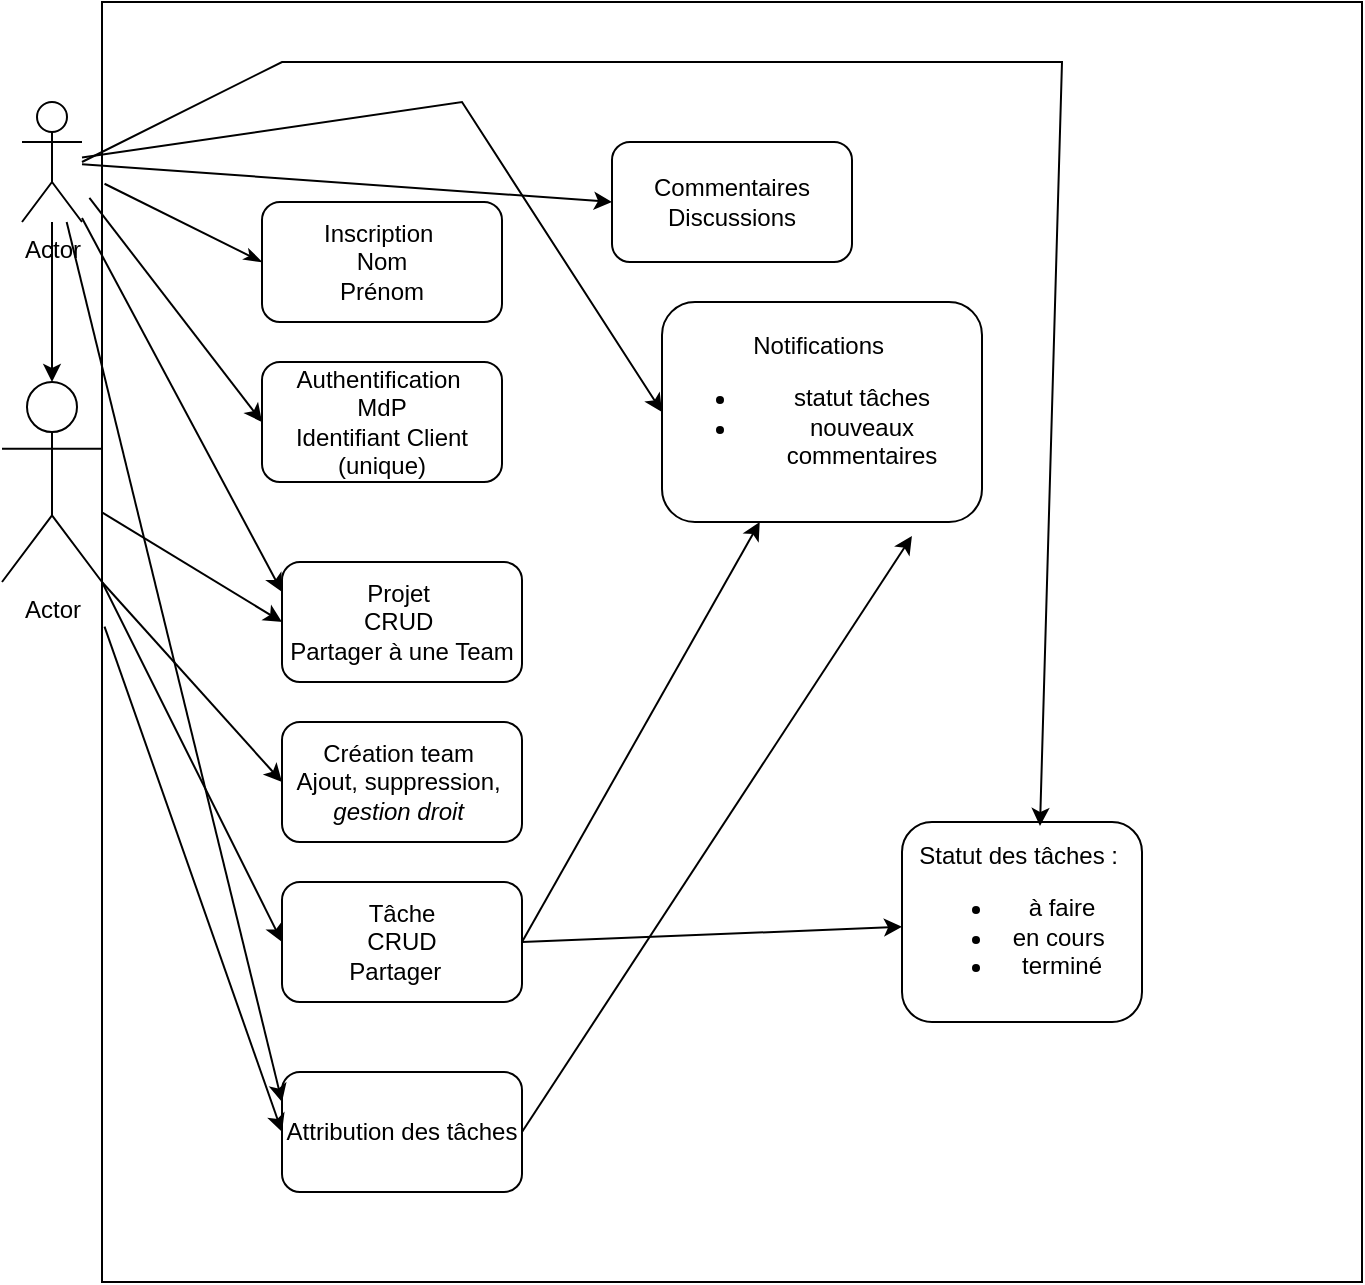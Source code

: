 <mxfile version="21.2.2" type="github">
  <diagram name="Page-1" id="HkfgW25hYIzb1QJyb2UH">
    <mxGraphModel dx="704" dy="743" grid="1" gridSize="10" guides="1" tooltips="1" connect="1" arrows="1" fold="1" page="1" pageScale="1" pageWidth="827" pageHeight="1169" math="0" shadow="0">
      <root>
        <mxCell id="0" />
        <mxCell id="1" parent="0" />
        <mxCell id="xc_uMtTPMTsYYExaTrjV-9" value="" style="rounded=0;whiteSpace=wrap;html=1;fillColor=none;" parent="1" vertex="1">
          <mxGeometry x="70" y="50" width="630" height="640" as="geometry" />
        </mxCell>
        <mxCell id="xc_uMtTPMTsYYExaTrjV-1" value="Inscription&amp;nbsp;&lt;br&gt;Nom&lt;br&gt;Prénom&lt;br&gt;" style="rounded=1;whiteSpace=wrap;html=1;" parent="1" vertex="1">
          <mxGeometry x="150" y="150" width="120" height="60" as="geometry" />
        </mxCell>
        <mxCell id="xc_uMtTPMTsYYExaTrjV-2" value="Authentification&amp;nbsp;&lt;br&gt;MdP&lt;br&gt;Identifiant Client (unique)" style="rounded=1;whiteSpace=wrap;html=1;" parent="1" vertex="1">
          <mxGeometry x="150" y="230" width="120" height="60" as="geometry" />
        </mxCell>
        <mxCell id="xc_uMtTPMTsYYExaTrjV-3" value="Projet&amp;nbsp;&lt;br&gt;CRUD&amp;nbsp;&lt;br&gt;Partager à une Team" style="rounded=1;whiteSpace=wrap;html=1;" parent="1" vertex="1">
          <mxGeometry x="160" y="330" width="120" height="60" as="geometry" />
        </mxCell>
        <mxCell id="xc_uMtTPMTsYYExaTrjV-4" value="Création team&amp;nbsp;&lt;br&gt;Ajout, suppression,&amp;nbsp;&lt;br&gt;&lt;i&gt;gestion droit&amp;nbsp;&lt;/i&gt;" style="rounded=1;whiteSpace=wrap;html=1;" parent="1" vertex="1">
          <mxGeometry x="160" y="410" width="120" height="60" as="geometry" />
        </mxCell>
        <mxCell id="xc_uMtTPMTsYYExaTrjV-6" value="Actor" style="shape=umlActor;verticalLabelPosition=bottom;verticalAlign=top;html=1;outlineConnect=0;" parent="1" vertex="1">
          <mxGeometry x="20" y="240" width="50" height="100" as="geometry" />
        </mxCell>
        <mxCell id="xc_uMtTPMTsYYExaTrjV-12" value="Tâche&lt;br&gt;CRUD&lt;br&gt;Partager&amp;nbsp;&amp;nbsp;" style="rounded=1;whiteSpace=wrap;html=1;" parent="1" vertex="1">
          <mxGeometry x="160" y="490" width="120" height="60" as="geometry" />
        </mxCell>
        <mxCell id="xc_uMtTPMTsYYExaTrjV-13" value="Attribution des tâches" style="rounded=1;whiteSpace=wrap;html=1;" parent="1" vertex="1">
          <mxGeometry x="160" y="585" width="120" height="60" as="geometry" />
        </mxCell>
        <mxCell id="xc_uMtTPMTsYYExaTrjV-14" value="Statut des tâches :&amp;nbsp;&lt;br&gt;&lt;ul&gt;&lt;li&gt;à faire&lt;/li&gt;&lt;li&gt;en cours&amp;nbsp;&lt;/li&gt;&lt;li&gt;terminé&lt;/li&gt;&lt;/ul&gt;" style="rounded=1;whiteSpace=wrap;html=1;" parent="1" vertex="1">
          <mxGeometry x="470" y="460" width="120" height="100" as="geometry" />
        </mxCell>
        <mxCell id="xc_uMtTPMTsYYExaTrjV-15" value="Commentaires&lt;br&gt;Discussions" style="rounded=1;whiteSpace=wrap;html=1;" parent="1" vertex="1">
          <mxGeometry x="325" y="120" width="120" height="60" as="geometry" />
        </mxCell>
        <mxCell id="xc_uMtTPMTsYYExaTrjV-16" value="Notifications&amp;nbsp;&lt;br&gt;&lt;ul&gt;&lt;li&gt;statut tâches&lt;/li&gt;&lt;li&gt;nouveaux commentaires&lt;/li&gt;&lt;/ul&gt;" style="rounded=1;whiteSpace=wrap;html=1;" parent="1" vertex="1">
          <mxGeometry x="350" y="200" width="160" height="110" as="geometry" />
        </mxCell>
        <mxCell id="xc_uMtTPMTsYYExaTrjV-17" value="Actor" style="shape=umlActor;verticalLabelPosition=bottom;verticalAlign=top;html=1;outlineConnect=0;" parent="1" vertex="1">
          <mxGeometry x="30" y="100" width="30" height="60" as="geometry" />
        </mxCell>
        <mxCell id="xc_uMtTPMTsYYExaTrjV-18" value="" style="endArrow=classic;html=1;rounded=0;entryX=0.5;entryY=0;entryDx=0;entryDy=0;entryPerimeter=0;" parent="1" source="xc_uMtTPMTsYYExaTrjV-17" target="xc_uMtTPMTsYYExaTrjV-6" edge="1">
          <mxGeometry width="50" height="50" relative="1" as="geometry">
            <mxPoint x="76" y="203" as="sourcePoint" />
            <mxPoint x="126" y="153" as="targetPoint" />
          </mxGeometry>
        </mxCell>
        <mxCell id="xc_uMtTPMTsYYExaTrjV-19" value="" style="endArrow=none;startArrow=classicThin;html=1;rounded=0;exitX=0;exitY=0.5;exitDx=0;exitDy=0;startFill=1;endFill=0;entryX=0.002;entryY=0.142;entryDx=0;entryDy=0;entryPerimeter=0;" parent="1" source="xc_uMtTPMTsYYExaTrjV-1" target="xc_uMtTPMTsYYExaTrjV-9" edge="1">
          <mxGeometry width="50" height="50" relative="1" as="geometry">
            <mxPoint x="340" y="410" as="sourcePoint" />
            <mxPoint x="390" y="360" as="targetPoint" />
            <Array as="points" />
          </mxGeometry>
        </mxCell>
        <mxCell id="xc_uMtTPMTsYYExaTrjV-20" value="" style="endArrow=classic;html=1;rounded=0;entryX=0;entryY=0.5;entryDx=0;entryDy=0;exitX=-0.01;exitY=0.153;exitDx=0;exitDy=0;exitPerimeter=0;" parent="1" source="xc_uMtTPMTsYYExaTrjV-9" target="xc_uMtTPMTsYYExaTrjV-2" edge="1">
          <mxGeometry width="50" height="50" relative="1" as="geometry">
            <mxPoint x="340" y="410" as="sourcePoint" />
            <mxPoint x="150" y="310" as="targetPoint" />
          </mxGeometry>
        </mxCell>
        <mxCell id="xc_uMtTPMTsYYExaTrjV-23" value="" style="endArrow=classic;html=1;rounded=0;entryX=0;entryY=0.5;entryDx=0;entryDy=0;" parent="1" source="xc_uMtTPMTsYYExaTrjV-6" target="xc_uMtTPMTsYYExaTrjV-3" edge="1">
          <mxGeometry width="50" height="50" relative="1" as="geometry">
            <mxPoint x="320" y="410" as="sourcePoint" />
            <mxPoint x="370" y="360" as="targetPoint" />
          </mxGeometry>
        </mxCell>
        <mxCell id="xc_uMtTPMTsYYExaTrjV-24" value="" style="endArrow=classic;html=1;rounded=0;entryX=0;entryY=0.5;entryDx=0;entryDy=0;" parent="1" source="xc_uMtTPMTsYYExaTrjV-6" target="xc_uMtTPMTsYYExaTrjV-12" edge="1">
          <mxGeometry width="50" height="50" relative="1" as="geometry">
            <mxPoint x="320" y="410" as="sourcePoint" />
            <mxPoint x="370" y="360" as="targetPoint" />
          </mxGeometry>
        </mxCell>
        <mxCell id="xc_uMtTPMTsYYExaTrjV-25" value="" style="endArrow=classic;html=1;rounded=0;exitX=0.002;exitY=0.488;exitDx=0;exitDy=0;exitPerimeter=0;entryX=0;entryY=0.5;entryDx=0;entryDy=0;" parent="1" source="xc_uMtTPMTsYYExaTrjV-9" target="xc_uMtTPMTsYYExaTrjV-13" edge="1">
          <mxGeometry width="50" height="50" relative="1" as="geometry">
            <mxPoint x="320" y="410" as="sourcePoint" />
            <mxPoint x="370" y="360" as="targetPoint" />
          </mxGeometry>
        </mxCell>
        <mxCell id="xc_uMtTPMTsYYExaTrjV-26" value="" style="endArrow=classic;html=1;rounded=0;exitX=1;exitY=1;exitDx=0;exitDy=0;exitPerimeter=0;entryX=0;entryY=0.5;entryDx=0;entryDy=0;" parent="1" source="xc_uMtTPMTsYYExaTrjV-6" target="xc_uMtTPMTsYYExaTrjV-4" edge="1">
          <mxGeometry width="50" height="50" relative="1" as="geometry">
            <mxPoint x="320" y="410" as="sourcePoint" />
            <mxPoint x="370" y="360" as="targetPoint" />
          </mxGeometry>
        </mxCell>
        <mxCell id="xc_uMtTPMTsYYExaTrjV-27" value="" style="endArrow=classic;html=1;rounded=0;entryX=0;entryY=0.25;entryDx=0;entryDy=0;" parent="1" source="xc_uMtTPMTsYYExaTrjV-17" target="xc_uMtTPMTsYYExaTrjV-3" edge="1">
          <mxGeometry width="50" height="50" relative="1" as="geometry">
            <mxPoint x="320" y="410" as="sourcePoint" />
            <mxPoint x="370" y="360" as="targetPoint" />
          </mxGeometry>
        </mxCell>
        <mxCell id="xc_uMtTPMTsYYExaTrjV-28" value="" style="endArrow=classic;html=1;rounded=0;entryX=0;entryY=0.25;entryDx=0;entryDy=0;" parent="1" source="xc_uMtTPMTsYYExaTrjV-17" target="xc_uMtTPMTsYYExaTrjV-13" edge="1">
          <mxGeometry width="50" height="50" relative="1" as="geometry">
            <mxPoint x="320" y="410" as="sourcePoint" />
            <mxPoint x="370" y="360" as="targetPoint" />
          </mxGeometry>
        </mxCell>
        <mxCell id="xc_uMtTPMTsYYExaTrjV-29" value="" style="endArrow=classic;html=1;rounded=0;entryX=0;entryY=0.5;entryDx=0;entryDy=0;" parent="1" source="xc_uMtTPMTsYYExaTrjV-17" target="xc_uMtTPMTsYYExaTrjV-15" edge="1">
          <mxGeometry width="50" height="50" relative="1" as="geometry">
            <mxPoint x="320" y="410" as="sourcePoint" />
            <mxPoint x="370" y="360" as="targetPoint" />
          </mxGeometry>
        </mxCell>
        <mxCell id="xc_uMtTPMTsYYExaTrjV-30" value="" style="endArrow=classic;html=1;rounded=0;exitX=1;exitY=0.5;exitDx=0;exitDy=0;" parent="1" source="xc_uMtTPMTsYYExaTrjV-12" target="xc_uMtTPMTsYYExaTrjV-16" edge="1">
          <mxGeometry width="50" height="50" relative="1" as="geometry">
            <mxPoint x="320" y="410" as="sourcePoint" />
            <mxPoint x="370" y="360" as="targetPoint" />
          </mxGeometry>
        </mxCell>
        <mxCell id="xc_uMtTPMTsYYExaTrjV-31" value="" style="endArrow=classic;html=1;rounded=0;entryX=0.781;entryY=1.064;entryDx=0;entryDy=0;entryPerimeter=0;exitX=1;exitY=0.5;exitDx=0;exitDy=0;" parent="1" source="xc_uMtTPMTsYYExaTrjV-13" target="xc_uMtTPMTsYYExaTrjV-16" edge="1">
          <mxGeometry width="50" height="50" relative="1" as="geometry">
            <mxPoint x="320" y="410" as="sourcePoint" />
            <mxPoint x="370" y="360" as="targetPoint" />
          </mxGeometry>
        </mxCell>
        <mxCell id="xc_uMtTPMTsYYExaTrjV-32" value="" style="endArrow=classic;html=1;rounded=0;exitX=1;exitY=0.5;exitDx=0;exitDy=0;" parent="1" source="xc_uMtTPMTsYYExaTrjV-12" target="xc_uMtTPMTsYYExaTrjV-14" edge="1">
          <mxGeometry width="50" height="50" relative="1" as="geometry">
            <mxPoint x="320" y="515" as="sourcePoint" />
            <mxPoint x="370" y="465" as="targetPoint" />
          </mxGeometry>
        </mxCell>
        <mxCell id="xc_uMtTPMTsYYExaTrjV-33" value="" style="endArrow=classic;html=1;rounded=0;entryX=0;entryY=0.5;entryDx=0;entryDy=0;" parent="1" source="xc_uMtTPMTsYYExaTrjV-17" target="xc_uMtTPMTsYYExaTrjV-16" edge="1">
          <mxGeometry width="50" height="50" relative="1" as="geometry">
            <mxPoint x="320" y="310" as="sourcePoint" />
            <mxPoint x="370" y="260" as="targetPoint" />
            <Array as="points">
              <mxPoint x="250" y="100" />
            </Array>
          </mxGeometry>
        </mxCell>
        <mxCell id="xc_uMtTPMTsYYExaTrjV-34" value="" style="endArrow=classic;html=1;rounded=0;entryX=0.575;entryY=0.02;entryDx=0;entryDy=0;entryPerimeter=0;" parent="1" target="xc_uMtTPMTsYYExaTrjV-14" edge="1">
          <mxGeometry width="50" height="50" relative="1" as="geometry">
            <mxPoint x="60" y="130" as="sourcePoint" />
            <mxPoint x="370" y="260" as="targetPoint" />
            <Array as="points">
              <mxPoint x="160" y="80" />
              <mxPoint x="550" y="80" />
            </Array>
          </mxGeometry>
        </mxCell>
      </root>
    </mxGraphModel>
  </diagram>
</mxfile>
